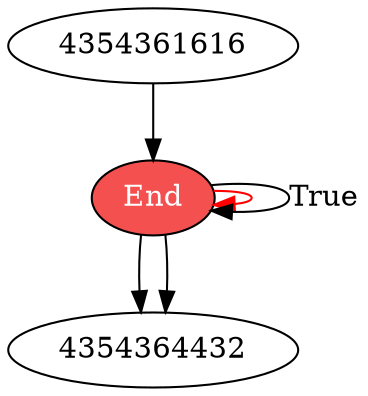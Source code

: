 digraph my_graph {
bgcolor="white"
L0 [shape=ellipse] [label="Start"] [type="START"] [style=filled fillcolor="#0B2447" fontcolor=white]
L0 [shape=diamond] [label="['len(array) < 2']"] [type="CONDITIONS"] [style=filled fillcolor="#ECB365" fontcolor=black]
L0 [shape=ellipse] [label="array"] [type="RETURN"] [style=filled fillcolor="#BAD7E9" fontcolor=black]
L0 [shape=rect] [label="low, same, high = [], [], []
pivot = array[randint(0, len(array) - 1)]
"] [type="STATEMENT"] [style=filled fillcolor="#FFC6D3" fontcolor=black]
L0 [shape=ellipse] [label="End"] [type="END"] [style=filled fillcolor="#F45050" fontcolor=white]
4354361616 -> L0   [source="@if_to_prev_node : {} -> ACNode(_info={'conditions': ['len(array) < 2'], 'type': 'IF'}, _type='CONDITIONS', _indent=4, _line_no=0)"]
L0 -> L0 [color=red]  [source="@if_to_next_sibling : ACNode(_info={'conditions': ['len(array) < 2'], 'type': 'IF'}, _type='CONDITIONS', _indent=4, _line_no=0) -> ACNode(_info={'type': 'ASSIGN', 'value': 'low, same, high = [], [], []\npivot = array[randint(0, len(array) - 1)]\n'}, _type='STATEMENT', _indent=4, _line_no=0)"]
{rank=same; L0; L0;}
L0 -> 4354364432   [source="@return_to_end : ACNode(_info={'name': 'array'}, _type='RETURN', _indent=8, _line_no=0) -> {}"]
L0 -> L0  [label=True] [source="@return_2 : ACNode(_info={'conditions': ['len(array) < 2'], 'type': 'IF'}, _type='CONDITIONS', _indent=4, _line_no=0) -> ACNode(_info={'name': 'array'}, _type='RETURN', _indent=8, _line_no=0)"]
L0 -> 4354364432   [source="@prev_to_end : ACNode(_info={'type': 'ASSIGN', 'value': 'low, same, high = [], [], []\npivot = array[randint(0, len(array) - 1)]\n'}, _type='STATEMENT', _indent=4, _line_no=0) -> {}"]

}
